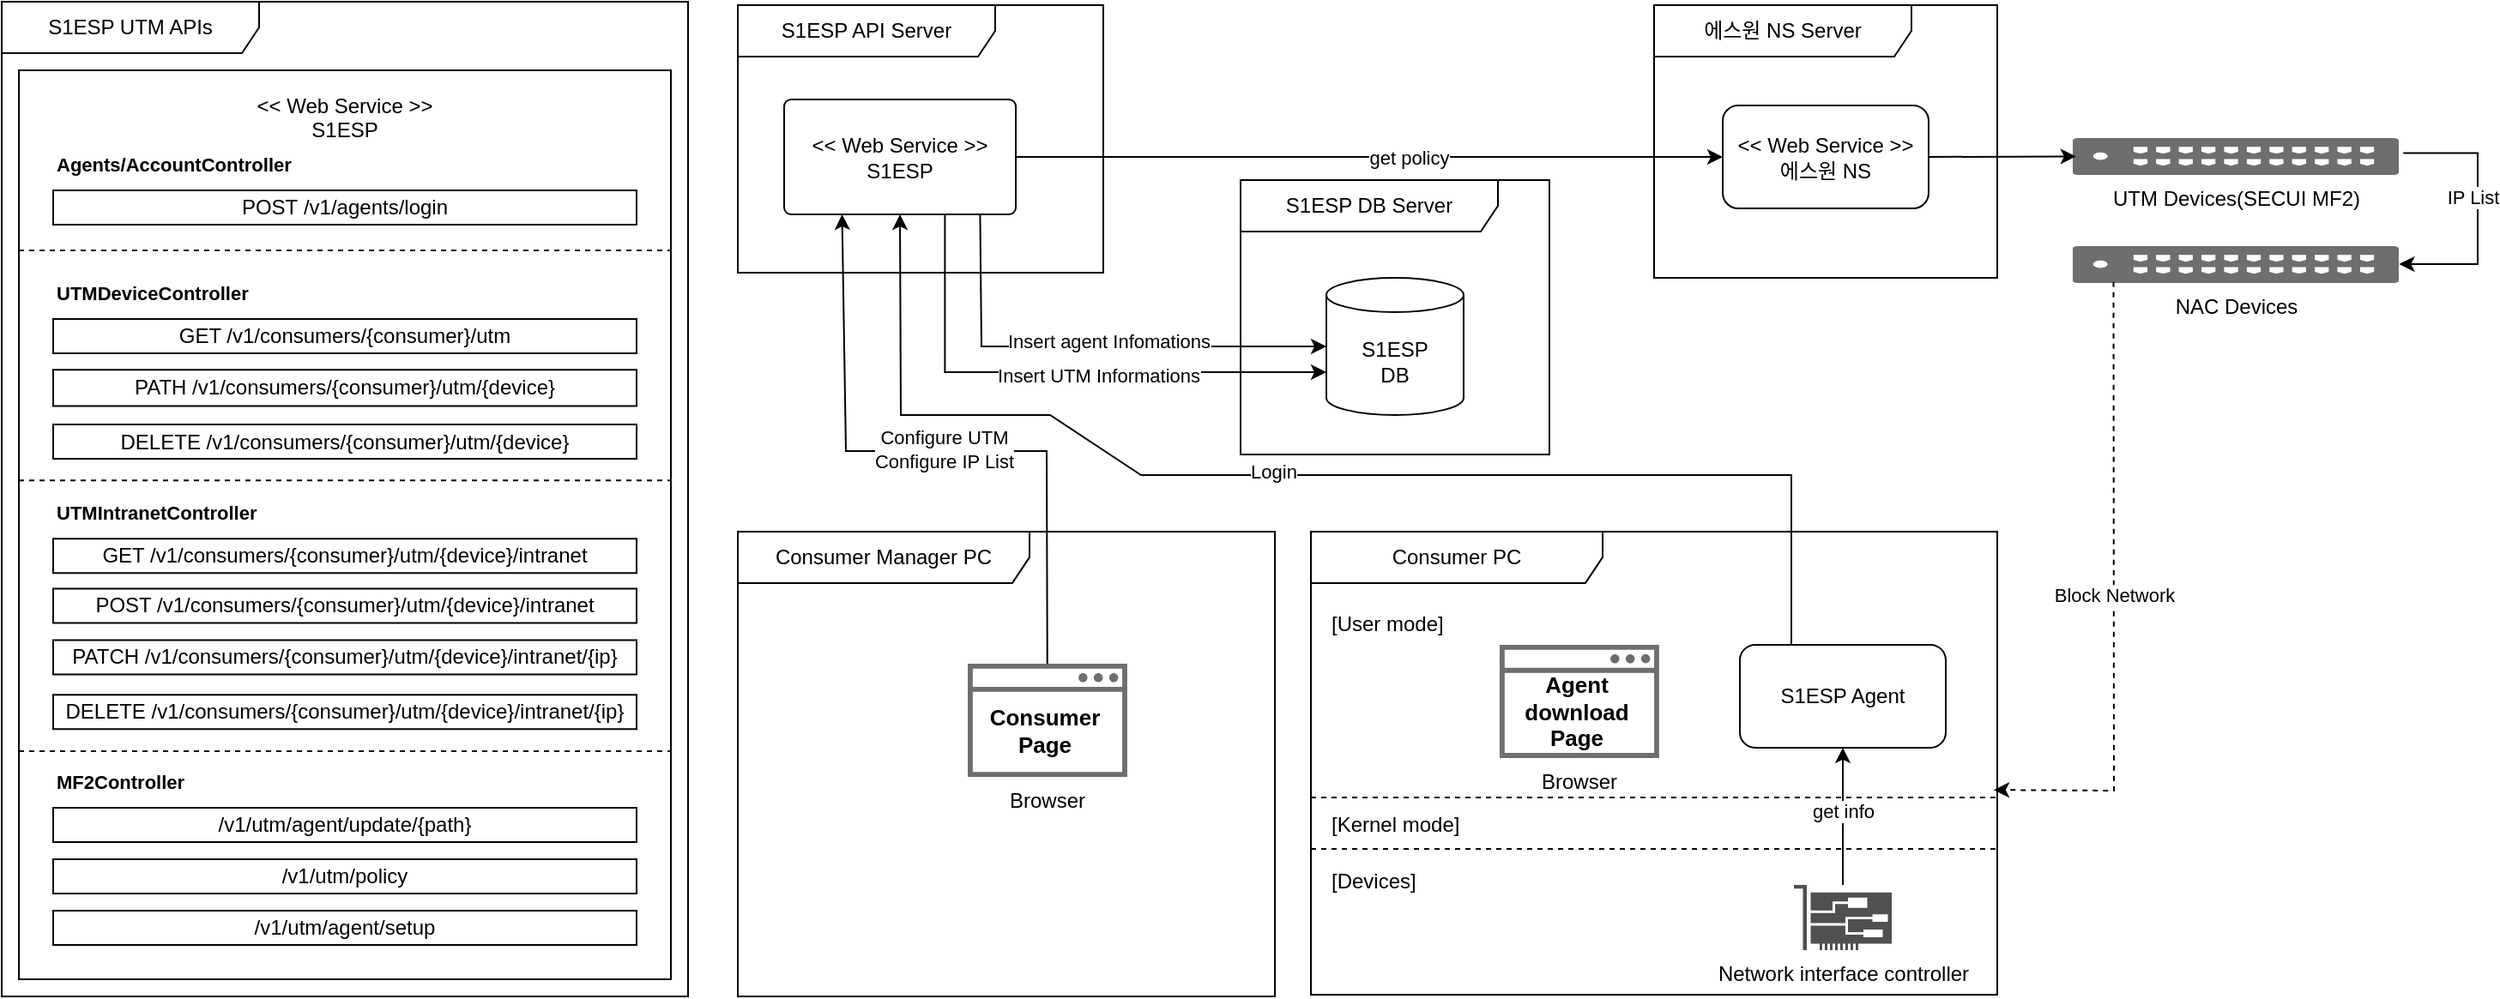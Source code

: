 <mxfile version="24.7.6">
  <diagram name="페이지-1" id="lI48-LUjIKv5oVbXYokH">
    <mxGraphModel dx="1589" dy="994" grid="1" gridSize="10" guides="1" tooltips="1" connect="1" arrows="1" fold="1" page="1" pageScale="1" pageWidth="1600" pageHeight="1400" background="#ffffff" math="0" shadow="0">
      <root>
        <mxCell id="0" />
        <mxCell id="1" parent="0" />
        <mxCell id="y2j8pdcFpELkHroc6ahy-34" value="&amp;lt;&amp;lt; Web Service&lt;span style=&quot;background-color: initial;&quot;&gt;&amp;nbsp;&amp;gt;&amp;gt;&lt;/span&gt;&lt;div&gt;S1ESP&lt;/div&gt;&lt;div&gt;&lt;br&gt;&lt;/div&gt;&lt;div&gt;&lt;br&gt;&lt;/div&gt;&lt;div&gt;&lt;br&gt;&lt;/div&gt;&lt;div&gt;&lt;br&gt;&lt;/div&gt;&lt;div&gt;&lt;br&gt;&lt;/div&gt;&lt;div&gt;&lt;br&gt;&lt;/div&gt;&lt;div&gt;&lt;br&gt;&lt;/div&gt;&lt;div&gt;&lt;br&gt;&lt;/div&gt;&lt;div&gt;&lt;br&gt;&lt;/div&gt;&lt;div&gt;&lt;br&gt;&lt;/div&gt;&lt;div&gt;&lt;br&gt;&lt;/div&gt;&lt;div&gt;&lt;br&gt;&lt;/div&gt;&lt;div&gt;&lt;br&gt;&lt;/div&gt;&lt;div&gt;&lt;br&gt;&lt;/div&gt;&lt;div&gt;&lt;br&gt;&lt;/div&gt;&lt;div&gt;&lt;br&gt;&lt;/div&gt;&lt;div&gt;&lt;br&gt;&lt;/div&gt;&lt;div&gt;&lt;br&gt;&lt;/div&gt;&lt;div&gt;&lt;br&gt;&lt;/div&gt;&lt;div&gt;&lt;br&gt;&lt;/div&gt;&lt;div&gt;&lt;br&gt;&lt;/div&gt;&lt;div&gt;&lt;br&gt;&lt;/div&gt;&lt;div&gt;&lt;br&gt;&lt;/div&gt;&lt;div&gt;&lt;br&gt;&lt;/div&gt;&lt;div&gt;&lt;br&gt;&lt;/div&gt;&lt;div&gt;&lt;br&gt;&lt;/div&gt;&lt;div&gt;&lt;br&gt;&lt;/div&gt;&lt;div&gt;&lt;br&gt;&lt;/div&gt;&lt;div&gt;&lt;br&gt;&lt;/div&gt;&lt;div&gt;&lt;br&gt;&lt;/div&gt;&lt;div&gt;&lt;br&gt;&lt;/div&gt;&lt;div&gt;&lt;br&gt;&lt;/div&gt;&lt;div&gt;&lt;br&gt;&lt;/div&gt;" style="rounded=1;whiteSpace=wrap;html=1;arcSize=0;" vertex="1" parent="1">
          <mxGeometry x="59" y="69" width="380" height="530" as="geometry" />
        </mxCell>
        <mxCell id="y2j8pdcFpELkHroc6ahy-2" value="S1ESP UTM APIs" style="shape=umlFrame;whiteSpace=wrap;html=1;pointerEvents=0;width=150;height=30;" vertex="1" parent="1">
          <mxGeometry x="49" y="29" width="400" height="580" as="geometry" />
        </mxCell>
        <mxCell id="y2j8pdcFpELkHroc6ahy-9" value="Consumer PC" style="shape=umlFrame;whiteSpace=wrap;html=1;pointerEvents=0;recursiveResize=0;container=1;collapsible=0;width=170;" vertex="1" parent="1">
          <mxGeometry x="812" y="337.94" width="400" height="270" as="geometry" />
        </mxCell>
        <mxCell id="y2j8pdcFpELkHroc6ahy-10" value="[User mode]" style="text;html=1;" vertex="1" parent="y2j8pdcFpELkHroc6ahy-9">
          <mxGeometry width="100" height="20" relative="1" as="geometry">
            <mxPoint x="10" y="40" as="offset" />
          </mxGeometry>
        </mxCell>
        <mxCell id="y2j8pdcFpELkHroc6ahy-11" value="" style="line;strokeWidth=1;dashed=1;labelPosition=center;verticalLabelPosition=bottom;align=left;verticalAlign=top;spacingLeft=20;spacingTop=15;html=1;whiteSpace=wrap;" vertex="1" parent="y2j8pdcFpELkHroc6ahy-9">
          <mxGeometry y="180" width="400" height="10" as="geometry" />
        </mxCell>
        <mxCell id="y2j8pdcFpELkHroc6ahy-7" value="S1ESP Agent" style="rounded=1;whiteSpace=wrap;html=1;" vertex="1" parent="y2j8pdcFpELkHroc6ahy-9">
          <mxGeometry x="250" y="66" width="120" height="60" as="geometry" />
        </mxCell>
        <mxCell id="y2j8pdcFpELkHroc6ahy-12" value="" style="line;strokeWidth=1;dashed=1;labelPosition=center;verticalLabelPosition=bottom;align=left;verticalAlign=top;spacingLeft=20;spacingTop=15;html=1;whiteSpace=wrap;" vertex="1" parent="y2j8pdcFpELkHroc6ahy-9">
          <mxGeometry y="150" width="400" height="10" as="geometry" />
        </mxCell>
        <mxCell id="y2j8pdcFpELkHroc6ahy-17" style="edgeStyle=orthogonalEdgeStyle;rounded=0;orthogonalLoop=1;jettySize=auto;html=1;entryX=0.5;entryY=1;entryDx=0;entryDy=0;" edge="1" parent="y2j8pdcFpELkHroc6ahy-9" source="y2j8pdcFpELkHroc6ahy-8" target="y2j8pdcFpELkHroc6ahy-7">
          <mxGeometry relative="1" as="geometry" />
        </mxCell>
        <mxCell id="y2j8pdcFpELkHroc6ahy-18" value="get info" style="edgeLabel;html=1;align=center;verticalAlign=middle;resizable=0;points=[];" vertex="1" connectable="0" parent="y2j8pdcFpELkHroc6ahy-17">
          <mxGeometry x="-0.042" y="-2" relative="1" as="geometry">
            <mxPoint x="-2" y="-5" as="offset" />
          </mxGeometry>
        </mxCell>
        <mxCell id="y2j8pdcFpELkHroc6ahy-8" value="Network interface controller" style="sketch=0;pointerEvents=1;shadow=0;dashed=0;html=1;strokeColor=none;fillColor=#505050;labelPosition=center;verticalLabelPosition=bottom;verticalAlign=top;outlineConnect=0;align=center;shape=mxgraph.office.devices.nic;" vertex="1" parent="y2j8pdcFpELkHroc6ahy-9">
          <mxGeometry x="281.5" y="206" width="57" height="38" as="geometry" />
        </mxCell>
        <mxCell id="y2j8pdcFpELkHroc6ahy-13" value="[Kernel mode]" style="text;html=1;" vertex="1" parent="y2j8pdcFpELkHroc6ahy-9">
          <mxGeometry x="10" y="157" width="100" height="20" as="geometry" />
        </mxCell>
        <mxCell id="y2j8pdcFpELkHroc6ahy-15" value="[Devices]" style="text;html=1;" vertex="1" parent="y2j8pdcFpELkHroc6ahy-9">
          <mxGeometry x="10" y="190" width="100" height="20" as="geometry" />
        </mxCell>
        <mxCell id="y2j8pdcFpELkHroc6ahy-127" value="Browser" style="sketch=0;pointerEvents=1;shadow=0;dashed=0;html=1;strokeColor=none;fillColor=#6E6E6E;aspect=fixed;labelPosition=center;verticalLabelPosition=bottom;verticalAlign=top;align=center;outlineConnect=0;shape=mxgraph.vvd.web_browser;strokeWidth=1;" vertex="1" parent="y2j8pdcFpELkHroc6ahy-9">
          <mxGeometry x="110" y="66.0" width="92.95" height="66" as="geometry" />
        </mxCell>
        <mxCell id="y2j8pdcFpELkHroc6ahy-128" value="&lt;font style=&quot;font-size: 13px;&quot;&gt;&lt;b&gt;Agent download&lt;br&gt;Page&lt;/b&gt;&lt;/font&gt;" style="text;html=1;align=center;verticalAlign=middle;whiteSpace=wrap;rounded=0;fillColor=default;" vertex="1" parent="y2j8pdcFpELkHroc6ahy-9">
          <mxGeometry x="120" y="85.47" width="70" height="39.47" as="geometry" />
        </mxCell>
        <mxCell id="y2j8pdcFpELkHroc6ahy-20" value="S1ESP&lt;br&gt;DB" style="shape=cylinder3;whiteSpace=wrap;html=1;boundedLbl=1;backgroundOutline=1;size=10;" vertex="1" parent="1">
          <mxGeometry x="821" y="190" width="80" height="80" as="geometry" />
        </mxCell>
        <mxCell id="y2j8pdcFpELkHroc6ahy-22" value="UTM Devices(SECUI MF2)" style="verticalLabelPosition=bottom;sketch=0;html=1;fillColor=#6E6E6E;strokeColor=none;verticalAlign=top;pointerEvents=1;align=center;shape=mxgraph.cisco_safe.security_icons.utm;" vertex="1" parent="1">
          <mxGeometry x="1256" y="108.5" width="190" height="21.5" as="geometry" />
        </mxCell>
        <mxCell id="y2j8pdcFpELkHroc6ahy-23" style="rounded=0;orthogonalLoop=1;jettySize=auto;html=1;exitX=1;exitY=0.5;exitDx=0;exitDy=0;entryX=0.01;entryY=0.499;entryDx=0;entryDy=0;entryPerimeter=0;" edge="1" parent="1" source="y2j8pdcFpELkHroc6ahy-30" target="y2j8pdcFpELkHroc6ahy-22">
          <mxGeometry relative="1" as="geometry">
            <mxPoint x="1359.68" y="78.88" as="sourcePoint" />
            <mxPoint x="1969.68" y="-191.12" as="targetPoint" />
          </mxGeometry>
        </mxCell>
        <mxCell id="y2j8pdcFpELkHroc6ahy-27" value="S1ESP DB Server" style="shape=umlFrame;whiteSpace=wrap;html=1;pointerEvents=0;width=150;height=30;" vertex="1" parent="1">
          <mxGeometry x="771" y="133" width="180" height="160" as="geometry" />
        </mxCell>
        <mxCell id="y2j8pdcFpELkHroc6ahy-29" value="에스원 NS Server" style="shape=umlFrame;whiteSpace=wrap;html=1;pointerEvents=0;width=150;height=30;" vertex="1" parent="1">
          <mxGeometry x="1012" y="31" width="200" height="159" as="geometry" />
        </mxCell>
        <mxCell id="y2j8pdcFpELkHroc6ahy-30" value="&amp;lt;&amp;lt; Web Service &amp;gt;&amp;gt;&lt;br&gt;에스원 NS" style="rounded=1;whiteSpace=wrap;html=1;" vertex="1" parent="1">
          <mxGeometry x="1052" y="89.5" width="120" height="60" as="geometry" />
        </mxCell>
        <mxCell id="y2j8pdcFpELkHroc6ahy-31" value="/v1/utm/policy" style="rounded=0;whiteSpace=wrap;html=1;" vertex="1" parent="1">
          <mxGeometry x="79" y="529" width="340" height="20" as="geometry" />
        </mxCell>
        <mxCell id="y2j8pdcFpELkHroc6ahy-36" value="/v1/utm/agent/update/{path}" style="rounded=0;whiteSpace=wrap;html=1;" vertex="1" parent="1">
          <mxGeometry x="79" y="499" width="340" height="20" as="geometry" />
        </mxCell>
        <mxCell id="y2j8pdcFpELkHroc6ahy-49" value="NAC Devices" style="verticalLabelPosition=bottom;sketch=0;html=1;fillColor=#6E6E6E;strokeColor=none;verticalAlign=top;pointerEvents=1;align=center;shape=mxgraph.cisco_safe.security_icons.utm;" vertex="1" parent="1">
          <mxGeometry x="1256" y="171.5" width="190" height="21.5" as="geometry" />
        </mxCell>
        <mxCell id="y2j8pdcFpELkHroc6ahy-50" value="IP List" style="rounded=0;orthogonalLoop=1;jettySize=auto;html=1;entryX=1.001;entryY=0.467;entryDx=0;entryDy=0;entryPerimeter=0;exitX=1.014;exitY=0.409;exitDx=0;exitDy=0;exitPerimeter=0;edgeStyle=orthogonalEdgeStyle;" edge="1" parent="1" source="y2j8pdcFpELkHroc6ahy-22" target="y2j8pdcFpELkHroc6ahy-49">
          <mxGeometry x="-0.097" y="-3" relative="1" as="geometry">
            <mxPoint x="1617" y="287.062" as="sourcePoint" />
            <mxPoint x="1619.47" y="353.554" as="targetPoint" />
            <Array as="points">
              <mxPoint x="1492" y="117" />
              <mxPoint x="1492" y="182" />
              <mxPoint x="1446" y="182" />
            </Array>
            <mxPoint as="offset" />
          </mxGeometry>
        </mxCell>
        <mxCell id="y2j8pdcFpELkHroc6ahy-51" style="rounded=0;orthogonalLoop=1;jettySize=auto;html=1;dashed=1;entryX=0.995;entryY=0.558;entryDx=0;entryDy=0;entryPerimeter=0;exitX=0.125;exitY=0.971;exitDx=0;exitDy=0;exitPerimeter=0;" edge="1" parent="1" source="y2j8pdcFpELkHroc6ahy-49" target="y2j8pdcFpELkHroc6ahy-9">
          <mxGeometry relative="1" as="geometry">
            <mxPoint x="1371" y="577" as="targetPoint" />
            <Array as="points">
              <mxPoint x="1280" y="489" />
            </Array>
          </mxGeometry>
        </mxCell>
        <mxCell id="y2j8pdcFpELkHroc6ahy-53" value="Block Network" style="edgeLabel;html=1;align=center;verticalAlign=middle;resizable=0;points=[];" vertex="1" connectable="0" parent="y2j8pdcFpELkHroc6ahy-51">
          <mxGeometry x="0.091" y="-2" relative="1" as="geometry">
            <mxPoint x="2" y="-18" as="offset" />
          </mxGeometry>
        </mxCell>
        <mxCell id="y2j8pdcFpELkHroc6ahy-62" value="/v1/utm/agent/setup" style="rounded=0;whiteSpace=wrap;html=1;" vertex="1" parent="1">
          <mxGeometry x="79" y="559" width="340" height="20" as="geometry" />
        </mxCell>
        <mxCell id="y2j8pdcFpELkHroc6ahy-63" value="GET /v1/consumers/{consumer}/utm/{device}/intranet" style="rounded=0;whiteSpace=wrap;html=1;" vertex="1" parent="1">
          <mxGeometry x="79" y="342.13" width="340" height="20" as="geometry" />
        </mxCell>
        <mxCell id="y2j8pdcFpELkHroc6ahy-65" value="GET /v1/consumers/{consumer}/utm" style="rounded=0;whiteSpace=wrap;html=1;" vertex="1" parent="1">
          <mxGeometry x="79" y="214" width="340" height="20" as="geometry" />
        </mxCell>
        <mxCell id="y2j8pdcFpELkHroc6ahy-66" value="PATH&amp;nbsp;/v1/consumers/{consumer}/utm/{device}" style="rounded=0;whiteSpace=wrap;html=1;" vertex="1" parent="1">
          <mxGeometry x="79" y="243.62" width="340" height="21.13" as="geometry" />
        </mxCell>
        <mxCell id="y2j8pdcFpELkHroc6ahy-67" value="DELETE&amp;nbsp;/v1/consumers/{consumer}/utm/{device}" style="rounded=0;whiteSpace=wrap;html=1;" vertex="1" parent="1">
          <mxGeometry x="79" y="275.5" width="340" height="20" as="geometry" />
        </mxCell>
        <mxCell id="y2j8pdcFpELkHroc6ahy-76" value="POST /v1/consumers/{consumer}/utm/{device}/intranet" style="rounded=0;whiteSpace=wrap;html=1;" vertex="1" parent="1">
          <mxGeometry x="79" y="371.25" width="340" height="20" as="geometry" />
        </mxCell>
        <mxCell id="y2j8pdcFpELkHroc6ahy-77" value="PATCH /v1/consumers/{consumer}/utm/{device}/intranet/{ip}" style="rounded=0;whiteSpace=wrap;html=1;" vertex="1" parent="1">
          <mxGeometry x="79" y="401.25" width="340" height="20" as="geometry" />
        </mxCell>
        <mxCell id="y2j8pdcFpELkHroc6ahy-78" value="DELETE /v1/consumers/{consumer}/utm/{device}/intranet/{ip}" style="rounded=0;whiteSpace=wrap;html=1;" vertex="1" parent="1">
          <mxGeometry x="79" y="433.13" width="340" height="20" as="geometry" />
        </mxCell>
        <mxCell id="y2j8pdcFpELkHroc6ahy-80" value="POST&amp;nbsp;/v1/agents/login" style="rounded=0;whiteSpace=wrap;html=1;" vertex="1" parent="1">
          <mxGeometry x="79" y="139" width="340" height="20" as="geometry" />
        </mxCell>
        <mxCell id="y2j8pdcFpELkHroc6ahy-84" value="" style="line;strokeWidth=1;dashed=1;labelPosition=center;verticalLabelPosition=bottom;align=left;verticalAlign=top;spacingLeft=20;spacingTop=15;html=1;whiteSpace=wrap;" vertex="1" parent="1">
          <mxGeometry x="59" y="169" width="380" height="10" as="geometry" />
        </mxCell>
        <mxCell id="y2j8pdcFpELkHroc6ahy-86" value="" style="line;strokeWidth=1;dashed=1;labelPosition=center;verticalLabelPosition=bottom;align=left;verticalAlign=top;spacingLeft=20;spacingTop=15;html=1;whiteSpace=wrap;" vertex="1" parent="1">
          <mxGeometry x="59" y="303.13" width="380" height="10" as="geometry" />
        </mxCell>
        <mxCell id="y2j8pdcFpELkHroc6ahy-87" value="" style="line;strokeWidth=1;dashed=1;labelPosition=center;verticalLabelPosition=bottom;align=left;verticalAlign=top;spacingLeft=20;spacingTop=15;html=1;whiteSpace=wrap;" vertex="1" parent="1">
          <mxGeometry x="59" y="461" width="380" height="10" as="geometry" />
        </mxCell>
        <mxCell id="y2j8pdcFpELkHroc6ahy-88" value="&lt;b style=&quot;font-size: 11px;&quot;&gt;&lt;font style=&quot;font-size: 11px;&quot;&gt;MF2Controller&lt;/font&gt;&lt;/b&gt;" style="text;html=1;align=left;verticalAlign=middle;whiteSpace=wrap;rounded=0;fontSize=11;" vertex="1" parent="1">
          <mxGeometry x="79" y="469" width="120" height="30" as="geometry" />
        </mxCell>
        <mxCell id="y2j8pdcFpELkHroc6ahy-89" value="&lt;span style=&quot;font-size: 11px;&quot;&gt;&lt;b style=&quot;font-size: 11px;&quot;&gt;UTMIntranetController&lt;/b&gt;&lt;/span&gt;" style="text;html=1;align=left;verticalAlign=middle;whiteSpace=wrap;rounded=0;fontSize=11;" vertex="1" parent="1">
          <mxGeometry x="79" y="312.13" width="190" height="30" as="geometry" />
        </mxCell>
        <mxCell id="y2j8pdcFpELkHroc6ahy-90" value="&lt;span style=&quot;font-size: 11px;&quot;&gt;&lt;b style=&quot;font-size: 11px;&quot;&gt;UTMDeviceController&lt;/b&gt;&lt;/span&gt;" style="text;html=1;align=left;verticalAlign=middle;whiteSpace=wrap;rounded=0;fontSize=11;" vertex="1" parent="1">
          <mxGeometry x="79" y="184" width="190" height="30" as="geometry" />
        </mxCell>
        <mxCell id="y2j8pdcFpELkHroc6ahy-91" value="&lt;span style=&quot;font-size: 11px;&quot;&gt;&lt;b style=&quot;font-size: 11px;&quot;&gt;Agents/AccountController&lt;/b&gt;&lt;/span&gt;" style="text;html=1;align=left;verticalAlign=middle;whiteSpace=wrap;rounded=0;fontSize=11;" vertex="1" parent="1">
          <mxGeometry x="79" y="109" width="190" height="30" as="geometry" />
        </mxCell>
        <mxCell id="y2j8pdcFpELkHroc6ahy-136" style="rounded=0;orthogonalLoop=1;jettySize=auto;html=1;entryX=0;entryY=0.5;entryDx=0;entryDy=0;" edge="1" parent="1" source="y2j8pdcFpELkHroc6ahy-92" target="y2j8pdcFpELkHroc6ahy-30">
          <mxGeometry relative="1" as="geometry" />
        </mxCell>
        <mxCell id="y2j8pdcFpELkHroc6ahy-137" value="get policy" style="edgeLabel;html=1;align=center;verticalAlign=middle;resizable=0;points=[];" vertex="1" connectable="0" parent="y2j8pdcFpELkHroc6ahy-136">
          <mxGeometry x="0.108" y="-5" relative="1" as="geometry">
            <mxPoint x="1" y="-5" as="offset" />
          </mxGeometry>
        </mxCell>
        <mxCell id="y2j8pdcFpELkHroc6ahy-92" value="&amp;lt;&amp;lt; Web Service&lt;span style=&quot;background-color: initial;&quot;&gt;&amp;nbsp;&amp;gt;&amp;gt;&lt;/span&gt;&lt;div&gt;S1ESP&lt;/div&gt;" style="rounded=1;whiteSpace=wrap;html=1;arcSize=6;" vertex="1" parent="1">
          <mxGeometry x="505" y="86" width="135" height="67" as="geometry" />
        </mxCell>
        <mxCell id="y2j8pdcFpELkHroc6ahy-93" value="S1ESP API Server" style="shape=umlFrame;whiteSpace=wrap;html=1;pointerEvents=0;width=150;height=30;" vertex="1" parent="1">
          <mxGeometry x="478" y="31" width="213" height="156" as="geometry" />
        </mxCell>
        <mxCell id="y2j8pdcFpELkHroc6ahy-101" style="rounded=0;orthogonalLoop=1;jettySize=auto;html=1;entryX=0.25;entryY=1;entryDx=0;entryDy=0;" edge="1" parent="1" source="y2j8pdcFpELkHroc6ahy-120" target="y2j8pdcFpELkHroc6ahy-92">
          <mxGeometry relative="1" as="geometry">
            <Array as="points">
              <mxPoint x="658" y="291" />
              <mxPoint x="541" y="291" />
            </Array>
          </mxGeometry>
        </mxCell>
        <mxCell id="y2j8pdcFpELkHroc6ahy-102" value="Configure UTM&lt;br&gt;Configure IP List" style="edgeLabel;html=1;align=center;verticalAlign=middle;resizable=0;points=[];" vertex="1" connectable="0" parent="y2j8pdcFpELkHroc6ahy-101">
          <mxGeometry x="-0.127" relative="1" as="geometry">
            <mxPoint x="-19" y="-1" as="offset" />
          </mxGeometry>
        </mxCell>
        <mxCell id="y2j8pdcFpELkHroc6ahy-103" style="rounded=0;orthogonalLoop=1;jettySize=auto;html=1;entryX=0.5;entryY=1;entryDx=0;entryDy=0;exitX=0.25;exitY=0;exitDx=0;exitDy=0;" edge="1" parent="1" source="y2j8pdcFpELkHroc6ahy-7" target="y2j8pdcFpELkHroc6ahy-92">
          <mxGeometry relative="1" as="geometry">
            <Array as="points">
              <mxPoint x="1092" y="305" />
              <mxPoint x="713" y="305" />
              <mxPoint x="660" y="270" />
              <mxPoint x="573" y="270" />
            </Array>
          </mxGeometry>
        </mxCell>
        <mxCell id="y2j8pdcFpELkHroc6ahy-131" value="Login" style="edgeLabel;html=1;align=center;verticalAlign=middle;resizable=0;points=[];" vertex="1" connectable="0" parent="y2j8pdcFpELkHroc6ahy-103">
          <mxGeometry x="-0.021" y="2" relative="1" as="geometry">
            <mxPoint x="-36" y="-4" as="offset" />
          </mxGeometry>
        </mxCell>
        <mxCell id="y2j8pdcFpELkHroc6ahy-107" style="rounded=0;orthogonalLoop=1;jettySize=auto;html=1;entryX=0;entryY=0.5;entryDx=0;entryDy=0;entryPerimeter=0;exitX=0.846;exitY=1.005;exitDx=0;exitDy=0;exitPerimeter=0;" edge="1" parent="1" source="y2j8pdcFpELkHroc6ahy-92" target="y2j8pdcFpELkHroc6ahy-20">
          <mxGeometry relative="1" as="geometry">
            <mxPoint x="636" y="154" as="sourcePoint" />
            <Array as="points">
              <mxPoint x="620" y="230" />
              <mxPoint x="730" y="230" />
            </Array>
          </mxGeometry>
        </mxCell>
        <mxCell id="y2j8pdcFpELkHroc6ahy-110" value="Consumer Manager PC" style="shape=umlFrame;whiteSpace=wrap;html=1;pointerEvents=0;recursiveResize=0;container=1;collapsible=0;width=170;" vertex="1" parent="1">
          <mxGeometry x="478" y="337.94" width="313" height="271.06" as="geometry" />
        </mxCell>
        <mxCell id="y2j8pdcFpELkHroc6ahy-125" value="" style="group" vertex="1" connectable="0" parent="y2j8pdcFpELkHroc6ahy-110">
          <mxGeometry x="134" y="77.06" width="92.95" height="66" as="geometry" />
        </mxCell>
        <mxCell id="y2j8pdcFpELkHroc6ahy-120" value="Browser" style="sketch=0;pointerEvents=1;shadow=0;dashed=0;html=1;strokeColor=none;fillColor=#6E6E6E;aspect=fixed;labelPosition=center;verticalLabelPosition=bottom;verticalAlign=top;align=center;outlineConnect=0;shape=mxgraph.vvd.web_browser;strokeWidth=1;" vertex="1" parent="y2j8pdcFpELkHroc6ahy-125">
          <mxGeometry width="92.95" height="66" as="geometry" />
        </mxCell>
        <mxCell id="y2j8pdcFpELkHroc6ahy-124" value="&lt;font style=&quot;font-size: 13px;&quot;&gt;&lt;b&gt;Consumer&lt;br&gt;Page&lt;/b&gt;&lt;/font&gt;" style="text;html=1;align=center;verticalAlign=middle;whiteSpace=wrap;rounded=0;fillColor=default;" vertex="1" parent="y2j8pdcFpELkHroc6ahy-125">
          <mxGeometry x="10" y="19.47" width="70" height="39.47" as="geometry" />
        </mxCell>
        <mxCell id="y2j8pdcFpELkHroc6ahy-138" style="rounded=0;orthogonalLoop=1;jettySize=auto;html=1;exitX=0.694;exitY=1.001;exitDx=0;exitDy=0;exitPerimeter=0;edgeStyle=orthogonalEdgeStyle;entryX=0;entryY=0;entryDx=0;entryDy=55;entryPerimeter=0;" edge="1" parent="1" source="y2j8pdcFpELkHroc6ahy-92" target="y2j8pdcFpELkHroc6ahy-20">
          <mxGeometry relative="1" as="geometry">
            <mxPoint x="600" y="200" as="sourcePoint" />
            <mxPoint x="790" y="250" as="targetPoint" />
          </mxGeometry>
        </mxCell>
        <mxCell id="y2j8pdcFpELkHroc6ahy-139" value="Insert agent Infomations" style="edgeLabel;html=1;align=center;verticalAlign=middle;resizable=0;points=[];" vertex="1" connectable="0" parent="y2j8pdcFpELkHroc6ahy-138">
          <mxGeometry x="-0.459" y="-6" relative="1" as="geometry">
            <mxPoint x="101" y="-11" as="offset" />
          </mxGeometry>
        </mxCell>
        <mxCell id="y2j8pdcFpELkHroc6ahy-141" value="Insert UTM Informations" style="edgeLabel;html=1;align=center;verticalAlign=middle;resizable=0;points=[];" vertex="1" connectable="0" parent="y2j8pdcFpELkHroc6ahy-138">
          <mxGeometry x="0.077" y="-2" relative="1" as="geometry">
            <mxPoint x="12" as="offset" />
          </mxGeometry>
        </mxCell>
      </root>
    </mxGraphModel>
  </diagram>
</mxfile>
